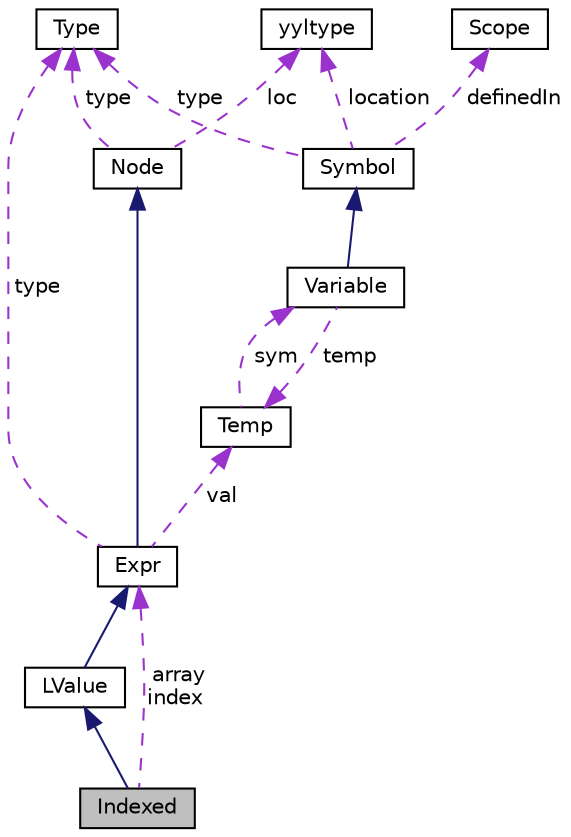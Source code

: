 digraph "Indexed"
{
 // LATEX_PDF_SIZE
  edge [fontname="Helvetica",fontsize="10",labelfontname="Helvetica",labelfontsize="10"];
  node [fontname="Helvetica",fontsize="10",shape=record];
  Node1 [label="Indexed",height=0.2,width=0.4,color="black", fillcolor="grey75", style="filled", fontcolor="black",tooltip="array element reference node"];
  Node2 -> Node1 [dir="back",color="midnightblue",fontsize="10",style="solid",fontname="Helvetica"];
  Node2 [label="LValue",height=0.2,width=0.4,color="black", fillcolor="white", style="filled",URL="$classLValue.html",tooltip="left value node(interface)"];
  Node3 -> Node2 [dir="back",color="midnightblue",fontsize="10",style="solid",fontname="Helvetica"];
  Node3 [label="Expr",height=0.2,width=0.4,color="black", fillcolor="white", style="filled",URL="$classExpr.html",tooltip="expression node(interface)"];
  Node4 -> Node3 [dir="back",color="midnightblue",fontsize="10",style="solid",fontname="Helvetica"];
  Node4 [label="Node",height=0.2,width=0.4,color="black", fillcolor="white", style="filled",URL="$classNode.html",tooltip="basic node defination"];
  Node5 -> Node4 [dir="back",color="darkorchid3",fontsize="10",style="dashed",label=" loc" ,fontname="Helvetica"];
  Node5 [label="yyltype",height=0.2,width=0.4,color="black", fillcolor="white", style="filled",URL="$structyyltype.html",tooltip="store location information"];
  Node6 -> Node4 [dir="back",color="darkorchid3",fontsize="10",style="dashed",label=" type" ,fontname="Helvetica"];
  Node6 [label="Type",height=0.2,width=0.4,color="black", fillcolor="white", style="filled",URL="$classType.html",tooltip=" "];
  Node7 -> Node3 [dir="back",color="darkorchid3",fontsize="10",style="dashed",label=" val" ,fontname="Helvetica"];
  Node7 [label="Temp",height=0.2,width=0.4,color="black", fillcolor="white", style="filled",URL="$classTemp.html",tooltip=" "];
  Node8 -> Node7 [dir="back",color="darkorchid3",fontsize="10",style="dashed",label=" sym" ,fontname="Helvetica"];
  Node8 [label="Variable",height=0.2,width=0.4,color="black", fillcolor="white", style="filled",URL="$classVariable.html",tooltip=" "];
  Node9 -> Node8 [dir="back",color="midnightblue",fontsize="10",style="solid",fontname="Helvetica"];
  Node9 [label="Symbol",height=0.2,width=0.4,color="black", fillcolor="white", style="filled",URL="$classSymbol.html",tooltip=" "];
  Node5 -> Node9 [dir="back",color="darkorchid3",fontsize="10",style="dashed",label=" location" ,fontname="Helvetica"];
  Node6 -> Node9 [dir="back",color="darkorchid3",fontsize="10",style="dashed",label=" type" ,fontname="Helvetica"];
  Node10 -> Node9 [dir="back",color="darkorchid3",fontsize="10",style="dashed",label=" definedIn" ,fontname="Helvetica"];
  Node10 [label="Scope",height=0.2,width=0.4,color="black", fillcolor="white", style="filled",URL="$classScope.html",tooltip="scope interface"];
  Node7 -> Node8 [dir="back",color="darkorchid3",fontsize="10",style="dashed",label=" temp" ,fontname="Helvetica"];
  Node6 -> Node3 [dir="back",color="darkorchid3",fontsize="10",style="dashed",label=" type" ,fontname="Helvetica"];
  Node3 -> Node1 [dir="back",color="darkorchid3",fontsize="10",style="dashed",label=" array\nindex" ,fontname="Helvetica"];
}
